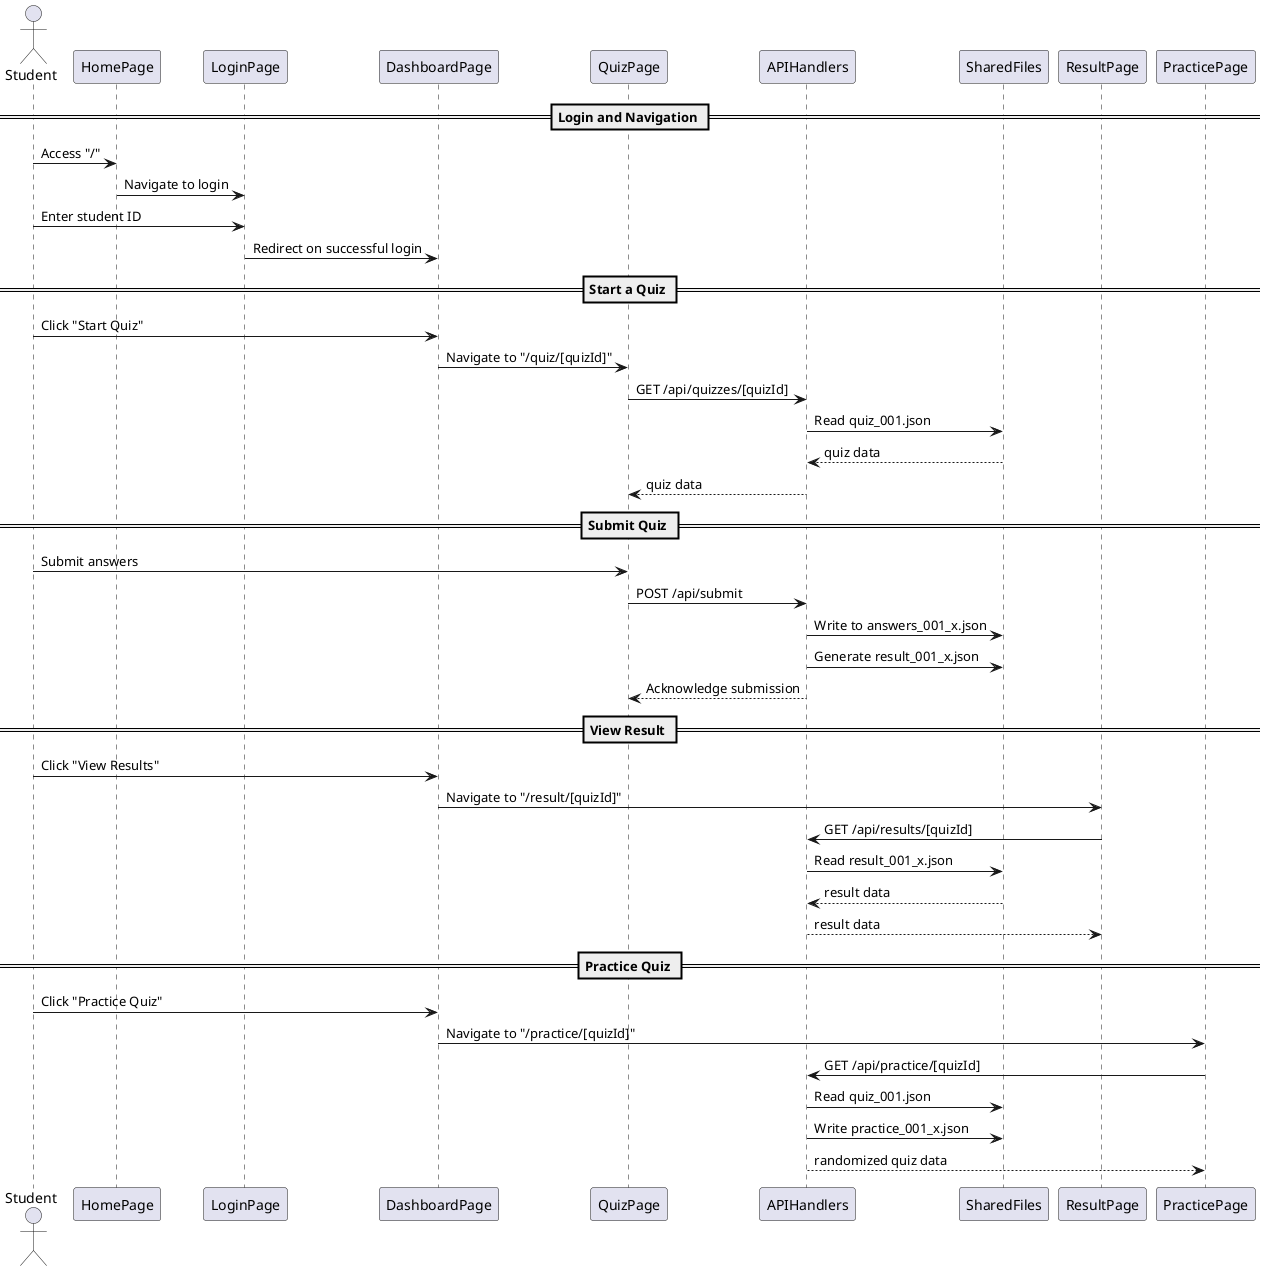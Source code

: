 @startuml
actor Student
participant HomePage
participant LoginPage
participant DashboardPage
participant QuizPage
participant APIHandlers as API
participant SharedFiles

== Login and Navigation ==
Student -> HomePage : Access "/"
HomePage -> LoginPage : Navigate to login
Student -> LoginPage : Enter student ID
LoginPage -> DashboardPage : Redirect on successful login

== Start a Quiz ==
Student -> DashboardPage : Click "Start Quiz"
DashboardPage -> QuizPage : Navigate to "/quiz/[quizId]"
QuizPage -> API : GET /api/quizzes/[quizId]
API -> SharedFiles : Read quiz_001.json
SharedFiles --> API : quiz data
API --> QuizPage : quiz data

== Submit Quiz ==
Student -> QuizPage : Submit answers
QuizPage -> API : POST /api/submit
API -> SharedFiles : Write to answers_001_x.json
API -> SharedFiles : Generate result_001_x.json
API --> QuizPage : Acknowledge submission

== View Result ==
Student -> DashboardPage : Click "View Results"
DashboardPage -> ResultPage : Navigate to "/result/[quizId]"
ResultPage -> API : GET /api/results/[quizId]
API -> SharedFiles : Read result_001_x.json
SharedFiles --> API : result data
API --> ResultPage : result data

== Practice Quiz ==
Student -> DashboardPage : Click "Practice Quiz"
DashboardPage -> PracticePage : Navigate to "/practice/[quizId]"
PracticePage -> API : GET /api/practice/[quizId]
API -> SharedFiles : Read quiz_001.json
API -> SharedFiles : Write practice_001_x.json
API --> PracticePage : randomized quiz data

@enduml